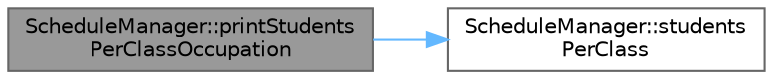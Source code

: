 digraph "ScheduleManager::printStudentsPerClassOccupation"
{
 // LATEX_PDF_SIZE
  bgcolor="transparent";
  edge [fontname=Helvetica,fontsize=10,labelfontname=Helvetica,labelfontsize=10];
  node [fontname=Helvetica,fontsize=10,shape=box,height=0.2,width=0.4];
  rankdir="LR";
  Node1 [label="ScheduleManager::printStudents\lPerClassOccupation",height=0.2,width=0.4,color="gray40", fillcolor="grey60", style="filled", fontcolor="black",tooltip="complexity O(2n) = O(n)"];
  Node1 -> Node2 [color="steelblue1",style="solid"];
  Node2 [label="ScheduleManager::students\lPerClass",height=0.2,width=0.4,color="grey40", fillcolor="white", style="filled",URL="$class_schedule_manager.html#a3280e156616c47362e6a8a3e5da842a7",tooltip="complexity O(n + max number of classes of a student) = O(n)"];
}
